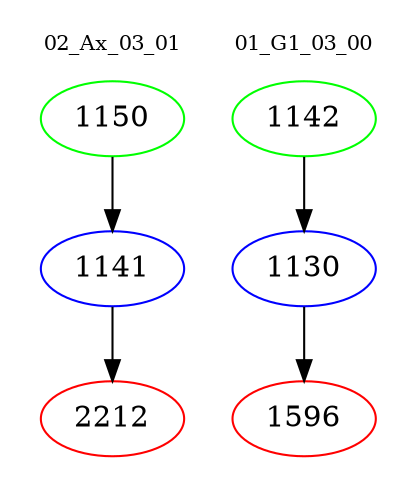 digraph{
subgraph cluster_0 {
color = white
label = "02_Ax_03_01";
fontsize=10;
T0_1150 [label="1150", color="green"]
T0_1150 -> T0_1141 [color="black"]
T0_1141 [label="1141", color="blue"]
T0_1141 -> T0_2212 [color="black"]
T0_2212 [label="2212", color="red"]
}
subgraph cluster_1 {
color = white
label = "01_G1_03_00";
fontsize=10;
T1_1142 [label="1142", color="green"]
T1_1142 -> T1_1130 [color="black"]
T1_1130 [label="1130", color="blue"]
T1_1130 -> T1_1596 [color="black"]
T1_1596 [label="1596", color="red"]
}
}
